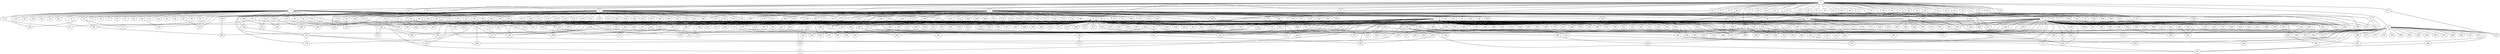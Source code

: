 
graph graphname {
    0 -- 1
0 -- 2
0 -- 3
0 -- 4
0 -- 5
0 -- 6
0 -- 7
0 -- 8
0 -- 9
0 -- 10
0 -- 11
0 -- 12
0 -- 13
0 -- 14
0 -- 15
0 -- 16
0 -- 17
0 -- 18
0 -- 19
0 -- 20
0 -- 21
0 -- 22
0 -- 23
0 -- 24
0 -- 25
0 -- 26
0 -- 27
0 -- 28
0 -- 29
0 -- 30
0 -- 31
0 -- 32
0 -- 33
0 -- 34
0 -- 35
0 -- 36
0 -- 37
0 -- 38
0 -- 39
0 -- 40
0 -- 41
0 -- 42
0 -- 43
0 -- 44
0 -- 45
0 -- 46
0 -- 47
0 -- 48
0 -- 49
0 -- 50
0 -- 51
0 -- 233
1 -- 52
1 -- 53
1 -- 54
1 -- 55
1 -- 56
1 -- 57
1 -- 58
1 -- 59
1 -- 60
1 -- 61
1 -- 62
1 -- 63
1 -- 64
1 -- 65
1 -- 66
1 -- 67
1 -- 68
1 -- 69
1 -- 70
1 -- 71
1 -- 72
1 -- 73
1 -- 74
1 -- 75
1 -- 76
1 -- 77
1 -- 78
1 -- 79
1 -- 80
1 -- 81
1 -- 82
1 -- 83
1 -- 84
1 -- 85
1 -- 86
1 -- 87
1 -- 88
1 -- 89
1 -- 90
1 -- 91
1 -- 92
1 -- 93
1 -- 94
1 -- 95
1 -- 96
1 -- 97
1 -- 98
1 -- 99
1 -- 100
1 -- 101
1 -- 102
1 -- 103
1 -- 104
1 -- 105
1 -- 106
1 -- 107
1 -- 108
2 -- 128
2 -- 130
2 -- 131
2 -- 132
2 -- 133
2 -- 134
2 -- 129
2 -- 136
2 -- 137
2 -- 138
2 -- 139
2 -- 140
2 -- 141
2 -- 142
2 -- 143
2 -- 144
2 -- 145
2 -- 146
2 -- 147
2 -- 148
2 -- 149
2 -- 150
2 -- 151
2 -- 152
2 -- 153
2 -- 154
2 -- 155
2 -- 156
2 -- 157
2 -- 158
2 -- 159
2 -- 160
2 -- 161
2 -- 162
2 -- 163
2 -- 164
2 -- 165
2 -- 166
2 -- 135
2 -- 109
2 -- 110
2 -- 111
2 -- 112
2 -- 113
2 -- 114
2 -- 115
2 -- 116
2 -- 117
2 -- 118
2 -- 119
2 -- 120
2 -- 121
2 -- 122
2 -- 123
2 -- 124
2 -- 125
2 -- 126
2 -- 127
3 -- 167
3 -- 168
3 -- 169
3 -- 170
3 -- 171
3 -- 172
3 -- 173
3 -- 174
3 -- 175
3 -- 176
3 -- 177
3 -- 178
3 -- 179
3 -- 180
3 -- 181
3 -- 182
3 -- 183
3 -- 184
3 -- 185
3 -- 186
3 -- 187
3 -- 188
3 -- 189
3 -- 190
3 -- 191
3 -- 192
3 -- 193
3 -- 194
3 -- 195
3 -- 196
3 -- 197
3 -- 198
3 -- 199
3 -- 200
3 -- 201
3 -- 202
3 -- 203
3 -- 204
3 -- 205
3 -- 206
3 -- 207
3 -- 208
3 -- 209
3 -- 210
3 -- 211
3 -- 212
3 -- 213
3 -- 214
3 -- 215
3 -- 216
3 -- 217
3 -- 218
3 -- 219
3 -- 220
3 -- 221
3 -- 222
3 -- 223
3 -- 224
3 -- 225
3 -- 226
3 -- 281
4 -- 256
4 -- 258
4 -- 259
4 -- 260
4 -- 261
4 -- 262
4 -- 257
4 -- 264
4 -- 265
4 -- 266
4 -- 267
4 -- 268
4 -- 269
4 -- 270
4 -- 271
4 -- 272
4 -- 273
4 -- 274
4 -- 275
4 -- 276
4 -- 277
4 -- 278
4 -- 279
4 -- 280
4 -- 281
4 -- 282
4 -- 283
4 -- 284
4 -- 285
4 -- 286
4 -- 287
4 -- 288
4 -- 289
4 -- 290
4 -- 291
4 -- 292
4 -- 293
4 -- 294
4 -- 295
4 -- 296
4 -- 297
4 -- 263
4 -- 227
4 -- 228
4 -- 229
4 -- 230
4 -- 231
4 -- 232
4 -- 233
4 -- 234
4 -- 235
4 -- 236
4 -- 237
4 -- 238
4 -- 239
4 -- 240
4 -- 241
4 -- 242
4 -- 243
4 -- 244
4 -- 245
4 -- 246
4 -- 247
4 -- 248
4 -- 249
4 -- 250
4 -- 251
4 -- 252
4 -- 253
4 -- 254
4 -- 255
4 -- 324
5 -- 298
5 -- 299
5 -- 300
5 -- 301
5 -- 302
5 -- 303
5 -- 304
5 -- 305
5 -- 306
5 -- 307
5 -- 308
5 -- 309
5 -- 310
5 -- 311
5 -- 312
5 -- 313
5 -- 314
5 -- 315
5 -- 316
5 -- 317
5 -- 318
5 -- 319
5 -- 320
5 -- 321
5 -- 322
5 -- 323
5 -- 324
5 -- 325
5 -- 326
5 -- 327
5 -- 328
5 -- 329
5 -- 330
5 -- 331
5 -- 332
5 -- 333
5 -- 334
5 -- 335
5 -- 336
5 -- 337
5 -- 338
5 -- 339
5 -- 340
5 -- 341
5 -- 342
5 -- 343
5 -- 344
5 -- 345
5 -- 346
5 -- 347
5 -- 348
5 -- 349
5 -- 350
5 -- 351
5 -- 352
5 -- 353
5 -- 354
5 -- 355
5 -- 356
5 -- 357
5 -- 358
5 -- 359
5 -- 360
5 -- 361
5 -- 362
5 -- 363
5 -- 364
5 -- 365
5 -- 366
5 -- 367
5 -- 380
5 -- 71
6 -- 368
6 -- 369
6 -- 370
6 -- 371
6 -- 372
6 -- 373
6 -- 374
6 -- 375
6 -- 376
6 -- 377
6 -- 107
7 -- 384
7 -- 386
7 -- 387
7 -- 388
7 -- 385
7 -- 378
7 -- 379
7 -- 380
7 -- 381
7 -- 382
7 -- 383
7 -- 92
8 -- 389
8 -- 390
8 -- 391
8 -- 392
8 -- 393
8 -- 394
8 -- 395
8 -- 396
8 -- 397
8 -- 398
8 -- 399
8 -- 400
8 -- 401
8 -- 402
8 -- 403
8 -- 404
8 -- 405
8 -- 406
8 -- 407
8 -- 408
8 -- 409
8 -- 410
8 -- 411
8 -- 412
8 -- 413
8 -- 414
8 -- 415
8 -- 416
8 -- 417
8 -- 418
8 -- 419
8 -- 420
8 -- 421
8 -- 422
8 -- 423
8 -- 424
8 -- 425
8 -- 426
8 -- 427
8 -- 428
8 -- 429
8 -- 430
8 -- 431
8 -- 432
8 -- 433
8 -- 434
8 -- 435
8 -- 436
8 -- 437
8 -- 438
8 -- 439
8 -- 440
8 -- 441
8 -- 442
8 -- 443
8 -- 444
8 -- 445
8 -- 446
8 -- 447
8 -- 448
8 -- 449
8 -- 450
8 -- 451
8 -- 452
8 -- 453
9 -- 454
9 -- 455
9 -- 456
9 -- 457
9 -- 458
9 -- 96
9 -- 259
10 -- 459
10 -- 460
10 -- 461
10 -- 462
10 -- 463
10 -- 464
10 -- 465
10 -- 466
10 -- 467
10 -- 468
10 -- 469
10 -- 470
10 -- 471
10 -- 472
10 -- 473
10 -- 474
10 -- 475
10 -- 476
10 -- 477
10 -- 478
10 -- 479
10 -- 480
10 -- 481
10 -- 482
10 -- 483
10 -- 484
10 -- 485
10 -- 486
10 -- 487
10 -- 488
10 -- 489
10 -- 490
10 -- 491
11 -- 492
11 -- 493
11 -- 494
11 -- 495
11 -- 496
11 -- 497
11 -- 498
11 -- 499
11 -- 335
11 -- 212
11 -- 180
11 -- 390
11 -- 412
12 -- 406
14 -- 429
14 -- 410
14 -- 205
15 -- 21
15 -- 415
16 -- 416
16 -- 286
16 -- 198
20 -- 289
22 -- 306
23 -- 359
26 -- 104
26 -- 433
26 -- 268
26 -- 404
28 -- 129
30 -- 391
30 -- 137
32 -- 402
34 -- 429
34 -- 91
37 -- 312
37 -- 200
37 -- 67
40 -- 461
41 -- 251
43 -- 383
43 -- 441
46 -- 341
46 -- 86
48 -- 248
49 -- 279
49 -- 89
51 -- 479
52 -- 296
52 -- 294
53 -- 86
53 -- 117
54 -- 61
54 -- 435
55 -- 422
56 -- 415
58 -- 397
60 -- 144
62 -- 280
63 -- 162
64 -- 492
67 -- 483
67 -- 224
68 -- 188
68 -- 385
69 -- 134
71 -- 400
72 -- 452
73 -- 262
74 -- 276
74 -- 293
79 -- 149
80 -- 328
86 -- 460
87 -- 195
87 -- 311
88 -- 326
89 -- 336
91 -- 445
91 -- 236
91 -- 368
93 -- 315
94 -- 361
94 -- 327
97 -- 193
97 -- 415
98 -- 227
102 -- 457
103 -- 233
103 -- 280
104 -- 298
105 -- 285
106 -- 146
106 -- 240
108 -- 209
110 -- 162
111 -- 231
111 -- 375
112 -- 380
112 -- 267
120 -- 471
123 -- 125
123 -- 145
124 -- 383
126 -- 304
126 -- 280
128 -- 142
128 -- 356
129 -- 183
130 -- 475
131 -- 402
133 -- 461
135 -- 327
136 -- 278
136 -- 162
137 -- 216
137 -- 231
138 -- 303
139 -- 178
139 -- 396
141 -- 307
142 -- 188
142 -- 347
146 -- 151
151 -- 488
151 -- 235
151 -- 178
153 -- 462
154 -- 175
154 -- 364
154 -- 259
155 -- 211
155 -- 321
156 -- 413
156 -- 327
157 -- 315
159 -- 460
160 -- 491
160 -- 334
163 -- 291
164 -- 245
164 -- 402
165 -- 296
167 -- 349
168 -- 344
170 -- 395
173 -- 253
175 -- 352
177 -- 284
179 -- 218
181 -- 299
182 -- 406
183 -- 221
183 -- 288
184 -- 289
186 -- 263
187 -- 489
189 -- 281
190 -- 327
196 -- 264
197 -- 351
199 -- 378
200 -- 329
201 -- 295
203 -- 222
203 -- 296
207 -- 446
213 -- 343
218 -- 272
219 -- 220
223 -- 392
225 -- 427
226 -- 249
227 -- 390
228 -- 296
228 -- 375
230 -- 354
230 -- 350
232 -- 261
234 -- 329
241 -- 290
241 -- 483
245 -- 286
246 -- 435
247 -- 363
248 -- 427
249 -- 367
249 -- 337
249 -- 314
250 -- 392
251 -- 287
252 -- 426
255 -- 453
257 -- 497
261 -- 269
262 -- 488
262 -- 277
264 -- 297
264 -- 338
269 -- 321
278 -- 394
283 -- 348
284 -- 482
287 -- 345
289 -- 453
290 -- 413
292 -- 495
293 -- 353
298 -- 344
299 -- 356
302 -- 347
302 -- 403
312 -- 494
312 -- 414
314 -- 443
316 -- 477
316 -- 342
317 -- 432
322 -- 415
329 -- 484
332 -- 498
335 -- 345
336 -- 420
338 -- 429
350 -- 417
351 -- 424
357 -- 376
359 -- 478
362 -- 430
364 -- 397
365 -- 397
367 -- 465
372 -- 427
388 -- 442
395 -- 435
404 -- 440
405 -- 447
407 -- 429
409 -- 431
417 -- 477
420 -- 487
423 -- 482
425 -- 447
448 -- 492
450 -- 493
453 -- 481
466 -- 477
480 -- 481
489 -- 496

}
